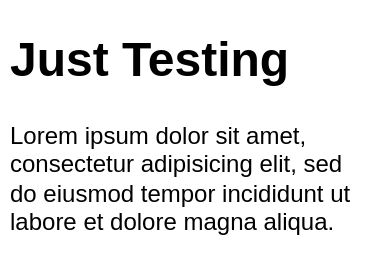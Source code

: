 <mxfile version="20.0.1" type="github">
  <diagram id="sOzoCJCBQ4yZmmamIfk1" name="Page-1">
    <mxGraphModel dx="946" dy="504" grid="1" gridSize="10" guides="1" tooltips="1" connect="1" arrows="1" fold="1" page="1" pageScale="1" pageWidth="850" pageHeight="1100" math="0" shadow="0">
      <root>
        <mxCell id="0" />
        <mxCell id="1" parent="0" />
        <mxCell id="E4H9G_wT_Ic565zDtufG-1" value="&lt;h1&gt;Just Testing&lt;/h1&gt;&lt;p&gt;Lorem ipsum dolor sit amet, consectetur adipisicing elit, sed do eiusmod tempor incididunt ut labore et dolore magna aliqua.&lt;/p&gt;" style="text;html=1;strokeColor=none;fillColor=none;spacing=5;spacingTop=-20;whiteSpace=wrap;overflow=hidden;rounded=0;" vertex="1" parent="1">
          <mxGeometry x="260" y="210" width="190" height="120" as="geometry" />
        </mxCell>
      </root>
    </mxGraphModel>
  </diagram>
</mxfile>
